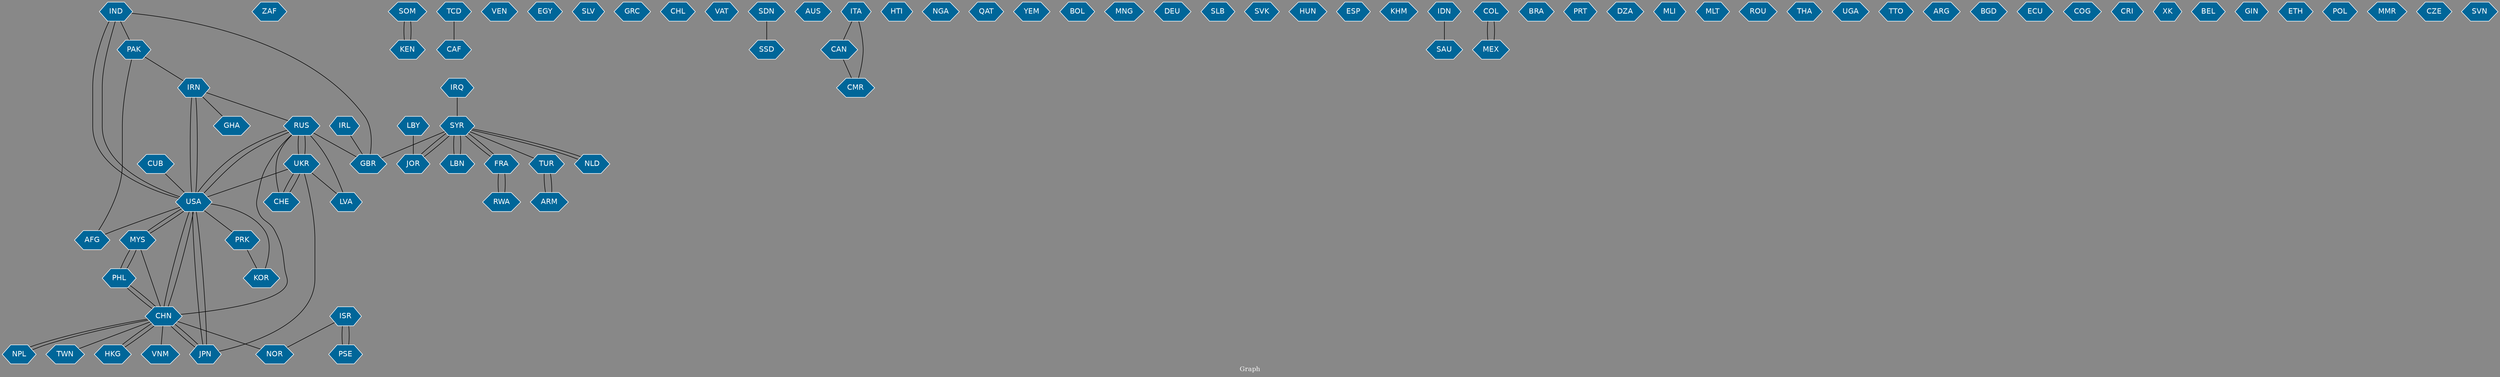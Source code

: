 // Countries together in item graph
graph {
	graph [bgcolor="#888888" fontcolor=white fontsize=12 label="Graph" outputorder=edgesfirst overlap=prism]
	node [color=white fillcolor="#006699" fontcolor=white fontname=Helvetica shape=hexagon style=filled]
	edge [arrowhead=open color=black fontcolor=white fontname=Courier fontsize=12]
		IND [label=IND]
		UKR [label=UKR]
		RUS [label=RUS]
		PRK [label=PRK]
		ZAF [label=ZAF]
		GBR [label=GBR]
		IRN [label=IRN]
		SOM [label=SOM]
		KEN [label=KEN]
		PAK [label=PAK]
		CAF [label=CAF]
		KOR [label=KOR]
		USA [label=USA]
		VEN [label=VEN]
		EGY [label=EGY]
		CHN [label=CHN]
		SYR [label=SYR]
		FRA [label=FRA]
		JPN [label=JPN]
		SLV [label=SLV]
		CUB [label=CUB]
		TUR [label=TUR]
		ISR [label=ISR]
		IRQ [label=IRQ]
		AFG [label=AFG]
		GRC [label=GRC]
		CHL [label=CHL]
		LBY [label=LBY]
		NLD [label=NLD]
		VAT [label=VAT]
		SDN [label=SDN]
		SSD [label=SSD]
		AUS [label=AUS]
		PSE [label=PSE]
		ITA [label=ITA]
		HTI [label=HTI]
		CAN [label=CAN]
		NGA [label=NGA]
		MYS [label=MYS]
		QAT [label=QAT]
		GHA [label=GHA]
		IRL [label=IRL]
		YEM [label=YEM]
		BOL [label=BOL]
		MNG [label=MNG]
		TWN [label=TWN]
		DEU [label=DEU]
		SLB [label=SLB]
		RWA [label=RWA]
		SVK [label=SVK]
		HUN [label=HUN]
		ESP [label=ESP]
		KHM [label=KHM]
		IDN [label=IDN]
		HKG [label=HKG]
		PHL [label=PHL]
		COL [label=COL]
		MEX [label=MEX]
		VNM [label=VNM]
		LVA [label=LVA]
		BRA [label=BRA]
		NPL [label=NPL]
		PRT [label=PRT]
		DZA [label=DZA]
		SAU [label=SAU]
		CMR [label=CMR]
		MLI [label=MLI]
		MLT [label=MLT]
		ROU [label=ROU]
		CHE [label=CHE]
		THA [label=THA]
		UGA [label=UGA]
		ARM [label=ARM]
		JOR [label=JOR]
		NOR [label=NOR]
		TTO [label=TTO]
		TCD [label=TCD]
		ARG [label=ARG]
		BGD [label=BGD]
		ECU [label=ECU]
		COG [label=COG]
		CRI [label=CRI]
		XK [label=XK]
		BEL [label=BEL]
		LBN [label=LBN]
		GIN [label=GIN]
		ETH [label=ETH]
		POL [label=POL]
		MMR [label=MMR]
		CZE [label=CZE]
		SVN [label=SVN]
			TCD -- CAF [weight=1]
			IRN -- RUS [weight=2]
			CHN -- JPN [weight=3]
			COL -- MEX [weight=2]
			ISR -- PSE [weight=5]
			USA -- AFG [weight=3]
			UKR -- RUS [weight=31]
			ITA -- CAN [weight=1]
			IRN -- USA [weight=2]
			IND -- PAK [weight=1]
			KOR -- USA [weight=2]
			CHN -- USA [weight=2]
			CUB -- USA [weight=1]
			CHN -- NPL [weight=1]
			SYR -- GBR [weight=1]
			RUS -- LVA [weight=1]
			SYR -- TUR [weight=1]
			USA -- JPN [weight=4]
			JOR -- SYR [weight=2]
			PAK -- IRN [weight=1]
			LBY -- JOR [weight=1]
			IDN -- SAU [weight=1]
			CHE -- RUS [weight=1]
			IND -- USA [weight=1]
			MYS -- USA [weight=3]
			ARM -- TUR [weight=1]
			UKR -- CHE [weight=1]
			SYR -- JOR [weight=3]
			CHN -- TWN [weight=1]
			ITA -- CMR [weight=1]
			USA -- IND [weight=1]
			PHL -- MYS [weight=1]
			NLD -- SYR [weight=1]
			JPN -- USA [weight=2]
			FRA -- SYR [weight=1]
			IND -- GBR [weight=1]
			RWA -- FRA [weight=1]
			JPN -- UKR [weight=1]
			SOM -- KEN [weight=1]
			MEX -- COL [weight=2]
			CHN -- PHL [weight=3]
			CHN -- RUS [weight=1]
			IRL -- GBR [weight=1]
			RUS -- USA [weight=5]
			CHE -- UKR [weight=1]
			SYR -- LBN [weight=1]
			SYR -- FRA [weight=1]
			RUS -- UKR [weight=46]
			USA -- RUS [weight=3]
			MYS -- CHN [weight=2]
			ISR -- NOR [weight=1]
			USA -- MYS [weight=2]
			RUS -- GBR [weight=1]
			PSE -- ISR [weight=12]
			HKG -- CHN [weight=2]
			PHL -- CHN [weight=1]
			LBN -- SYR [weight=1]
			TUR -- ARM [weight=1]
			SDN -- SSD [weight=9]
			USA -- CHN [weight=2]
			UKR -- USA [weight=3]
			JPN -- CHN [weight=5]
			CHN -- VNM [weight=1]
			KEN -- SOM [weight=1]
			CHN -- NOR [weight=1]
			MYS -- PHL [weight=1]
			CHN -- HKG [weight=2]
			IRQ -- SYR [weight=1]
			CAN -- CMR [weight=1]
			FRA -- RWA [weight=5]
			SYR -- NLD [weight=1]
			PRK -- KOR [weight=1]
			AFG -- PAK [weight=1]
			USA -- IRN [weight=5]
			UKR -- LVA [weight=1]
			NPL -- CHN [weight=1]
			IRN -- GHA [weight=1]
			USA -- PRK [weight=2]
}